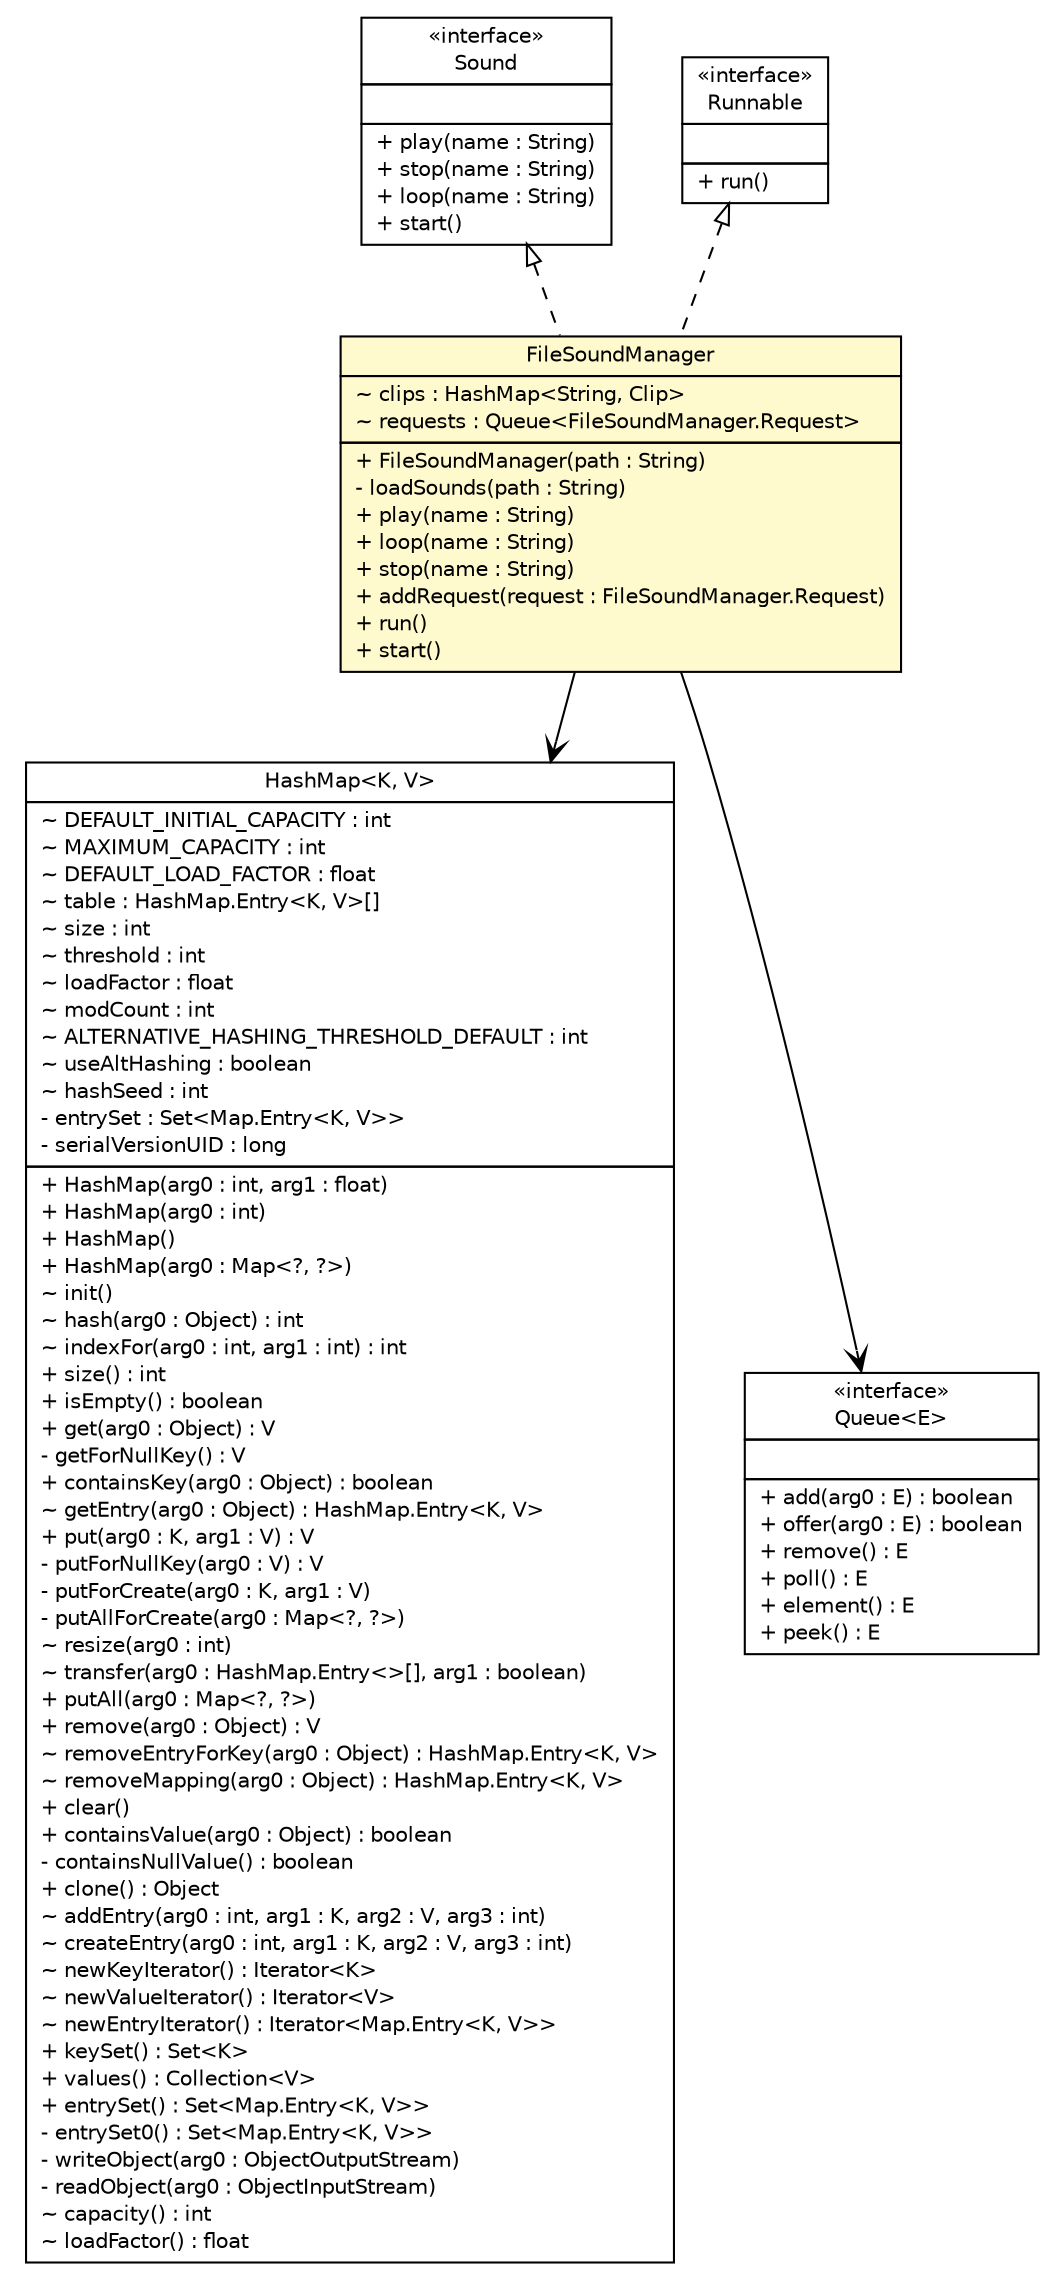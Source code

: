 #!/usr/local/bin/dot
#
# Class diagram 
# Generated by UMLGraph version R5_6 (http://www.umlgraph.org/)
#

digraph G {
	edge [fontname="Helvetica",fontsize=10,labelfontname="Helvetica",labelfontsize=10];
	node [fontname="Helvetica",fontsize=10,shape=plaintext];
	nodesep=0.25;
	ranksep=0.5;
	// main.Sound
	c8826 [label=<<table title="main.Sound" border="0" cellborder="1" cellspacing="0" cellpadding="2" port="p" href="./Sound.html">
		<tr><td><table border="0" cellspacing="0" cellpadding="1">
<tr><td align="center" balign="center"> &#171;interface&#187; </td></tr>
<tr><td align="center" balign="center"> Sound </td></tr>
		</table></td></tr>
		<tr><td><table border="0" cellspacing="0" cellpadding="1">
<tr><td align="left" balign="left">  </td></tr>
		</table></td></tr>
		<tr><td><table border="0" cellspacing="0" cellpadding="1">
<tr><td align="left" balign="left"> + play(name : String) </td></tr>
<tr><td align="left" balign="left"> + stop(name : String) </td></tr>
<tr><td align="left" balign="left"> + loop(name : String) </td></tr>
<tr><td align="left" balign="left"> + start() </td></tr>
		</table></td></tr>
		</table>>, URL="./Sound.html", fontname="Helvetica", fontcolor="black", fontsize=10.0];
	// main.FileSoundManager
	c8835 [label=<<table title="main.FileSoundManager" border="0" cellborder="1" cellspacing="0" cellpadding="2" port="p" bgcolor="lemonChiffon" href="./FileSoundManager.html">
		<tr><td><table border="0" cellspacing="0" cellpadding="1">
<tr><td align="center" balign="center"> FileSoundManager </td></tr>
		</table></td></tr>
		<tr><td><table border="0" cellspacing="0" cellpadding="1">
<tr><td align="left" balign="left"> ~ clips : HashMap&lt;String, Clip&gt; </td></tr>
<tr><td align="left" balign="left"> ~ requests : Queue&lt;FileSoundManager.Request&gt; </td></tr>
		</table></td></tr>
		<tr><td><table border="0" cellspacing="0" cellpadding="1">
<tr><td align="left" balign="left"> + FileSoundManager(path : String) </td></tr>
<tr><td align="left" balign="left"> - loadSounds(path : String) </td></tr>
<tr><td align="left" balign="left"> + play(name : String) </td></tr>
<tr><td align="left" balign="left"> + loop(name : String) </td></tr>
<tr><td align="left" balign="left"> + stop(name : String) </td></tr>
<tr><td align="left" balign="left"> + addRequest(request : FileSoundManager.Request) </td></tr>
<tr><td align="left" balign="left"> + run() </td></tr>
<tr><td align="left" balign="left"> + start() </td></tr>
		</table></td></tr>
		</table>>, URL="./FileSoundManager.html", fontname="Helvetica", fontcolor="black", fontsize=10.0];
	//main.FileSoundManager implements java.lang.Runnable
	c8950:p -> c8835:p [dir=back,arrowtail=empty,style=dashed];
	//main.FileSoundManager implements main.Sound
	c8826:p -> c8835:p [dir=back,arrowtail=empty,style=dashed];
	// main.FileSoundManager NAVASSOC java.util.HashMap<K, V>
	c8835:p -> c8953:p [taillabel="", label="", headlabel="", fontname="Helvetica", fontcolor="black", fontsize=10.0, color="black", arrowhead=open];
	// main.FileSoundManager NAVASSOC java.util.Queue<E>
	c8835:p -> c8954:p [taillabel="", label="", headlabel="", fontname="Helvetica", fontcolor="black", fontsize=10.0, color="black", arrowhead=open];
	// java.lang.Runnable
	c8950 [label=<<table title="java.lang.Runnable" border="0" cellborder="1" cellspacing="0" cellpadding="2" port="p" href="http://java.sun.com/j2se/1.4.2/docs/api/java/lang/Runnable.html">
		<tr><td><table border="0" cellspacing="0" cellpadding="1">
<tr><td align="center" balign="center"> &#171;interface&#187; </td></tr>
<tr><td align="center" balign="center"> Runnable </td></tr>
		</table></td></tr>
		<tr><td><table border="0" cellspacing="0" cellpadding="1">
<tr><td align="left" balign="left">  </td></tr>
		</table></td></tr>
		<tr><td><table border="0" cellspacing="0" cellpadding="1">
<tr><td align="left" balign="left"> + run() </td></tr>
		</table></td></tr>
		</table>>, URL="http://java.sun.com/j2se/1.4.2/docs/api/java/lang/Runnable.html", fontname="Helvetica", fontcolor="black", fontsize=10.0];
	// java.util.HashMap<K, V>
	c8953 [label=<<table title="java.util.HashMap" border="0" cellborder="1" cellspacing="0" cellpadding="2" port="p" href="http://java.sun.com/j2se/1.4.2/docs/api/java/util/HashMap.html">
		<tr><td><table border="0" cellspacing="0" cellpadding="1">
<tr><td align="center" balign="center"> HashMap&lt;K, V&gt; </td></tr>
		</table></td></tr>
		<tr><td><table border="0" cellspacing="0" cellpadding="1">
<tr><td align="left" balign="left"> ~ DEFAULT_INITIAL_CAPACITY : int </td></tr>
<tr><td align="left" balign="left"> ~ MAXIMUM_CAPACITY : int </td></tr>
<tr><td align="left" balign="left"> ~ DEFAULT_LOAD_FACTOR : float </td></tr>
<tr><td align="left" balign="left"> ~ table : HashMap.Entry&lt;K, V&gt;[] </td></tr>
<tr><td align="left" balign="left"> ~ size : int </td></tr>
<tr><td align="left" balign="left"> ~ threshold : int </td></tr>
<tr><td align="left" balign="left"> ~ loadFactor : float </td></tr>
<tr><td align="left" balign="left"> ~ modCount : int </td></tr>
<tr><td align="left" balign="left"> ~ ALTERNATIVE_HASHING_THRESHOLD_DEFAULT : int </td></tr>
<tr><td align="left" balign="left"> ~ useAltHashing : boolean </td></tr>
<tr><td align="left" balign="left"> ~ hashSeed : int </td></tr>
<tr><td align="left" balign="left"> - entrySet : Set&lt;Map.Entry&lt;K, V&gt;&gt; </td></tr>
<tr><td align="left" balign="left"> - serialVersionUID : long </td></tr>
		</table></td></tr>
		<tr><td><table border="0" cellspacing="0" cellpadding="1">
<tr><td align="left" balign="left"> + HashMap(arg0 : int, arg1 : float) </td></tr>
<tr><td align="left" balign="left"> + HashMap(arg0 : int) </td></tr>
<tr><td align="left" balign="left"> + HashMap() </td></tr>
<tr><td align="left" balign="left"> + HashMap(arg0 : Map&lt;?, ?&gt;) </td></tr>
<tr><td align="left" balign="left"> ~ init() </td></tr>
<tr><td align="left" balign="left"> ~ hash(arg0 : Object) : int </td></tr>
<tr><td align="left" balign="left"> ~ indexFor(arg0 : int, arg1 : int) : int </td></tr>
<tr><td align="left" balign="left"> + size() : int </td></tr>
<tr><td align="left" balign="left"> + isEmpty() : boolean </td></tr>
<tr><td align="left" balign="left"> + get(arg0 : Object) : V </td></tr>
<tr><td align="left" balign="left"> - getForNullKey() : V </td></tr>
<tr><td align="left" balign="left"> + containsKey(arg0 : Object) : boolean </td></tr>
<tr><td align="left" balign="left"> ~ getEntry(arg0 : Object) : HashMap.Entry&lt;K, V&gt; </td></tr>
<tr><td align="left" balign="left"> + put(arg0 : K, arg1 : V) : V </td></tr>
<tr><td align="left" balign="left"> - putForNullKey(arg0 : V) : V </td></tr>
<tr><td align="left" balign="left"> - putForCreate(arg0 : K, arg1 : V) </td></tr>
<tr><td align="left" balign="left"> - putAllForCreate(arg0 : Map&lt;?, ?&gt;) </td></tr>
<tr><td align="left" balign="left"> ~ resize(arg0 : int) </td></tr>
<tr><td align="left" balign="left"> ~ transfer(arg0 : HashMap.Entry&lt;&gt;[], arg1 : boolean) </td></tr>
<tr><td align="left" balign="left"> + putAll(arg0 : Map&lt;?, ?&gt;) </td></tr>
<tr><td align="left" balign="left"> + remove(arg0 : Object) : V </td></tr>
<tr><td align="left" balign="left"> ~ removeEntryForKey(arg0 : Object) : HashMap.Entry&lt;K, V&gt; </td></tr>
<tr><td align="left" balign="left"> ~ removeMapping(arg0 : Object) : HashMap.Entry&lt;K, V&gt; </td></tr>
<tr><td align="left" balign="left"> + clear() </td></tr>
<tr><td align="left" balign="left"> + containsValue(arg0 : Object) : boolean </td></tr>
<tr><td align="left" balign="left"> - containsNullValue() : boolean </td></tr>
<tr><td align="left" balign="left"> + clone() : Object </td></tr>
<tr><td align="left" balign="left"> ~ addEntry(arg0 : int, arg1 : K, arg2 : V, arg3 : int) </td></tr>
<tr><td align="left" balign="left"> ~ createEntry(arg0 : int, arg1 : K, arg2 : V, arg3 : int) </td></tr>
<tr><td align="left" balign="left"> ~ newKeyIterator() : Iterator&lt;K&gt; </td></tr>
<tr><td align="left" balign="left"> ~ newValueIterator() : Iterator&lt;V&gt; </td></tr>
<tr><td align="left" balign="left"> ~ newEntryIterator() : Iterator&lt;Map.Entry&lt;K, V&gt;&gt; </td></tr>
<tr><td align="left" balign="left"> + keySet() : Set&lt;K&gt; </td></tr>
<tr><td align="left" balign="left"> + values() : Collection&lt;V&gt; </td></tr>
<tr><td align="left" balign="left"> + entrySet() : Set&lt;Map.Entry&lt;K, V&gt;&gt; </td></tr>
<tr><td align="left" balign="left"> - entrySet0() : Set&lt;Map.Entry&lt;K, V&gt;&gt; </td></tr>
<tr><td align="left" balign="left"> - writeObject(arg0 : ObjectOutputStream) </td></tr>
<tr><td align="left" balign="left"> - readObject(arg0 : ObjectInputStream) </td></tr>
<tr><td align="left" balign="left"> ~ capacity() : int </td></tr>
<tr><td align="left" balign="left"> ~ loadFactor() : float </td></tr>
		</table></td></tr>
		</table>>, URL="http://java.sun.com/j2se/1.4.2/docs/api/java/util/HashMap.html", fontname="Helvetica", fontcolor="black", fontsize=10.0];
	// java.util.Queue<E>
	c8954 [label=<<table title="java.util.Queue" border="0" cellborder="1" cellspacing="0" cellpadding="2" port="p" href="http://java.sun.com/j2se/1.4.2/docs/api/java/util/Queue.html">
		<tr><td><table border="0" cellspacing="0" cellpadding="1">
<tr><td align="center" balign="center"> &#171;interface&#187; </td></tr>
<tr><td align="center" balign="center"> Queue&lt;E&gt; </td></tr>
		</table></td></tr>
		<tr><td><table border="0" cellspacing="0" cellpadding="1">
<tr><td align="left" balign="left">  </td></tr>
		</table></td></tr>
		<tr><td><table border="0" cellspacing="0" cellpadding="1">
<tr><td align="left" balign="left"> + add(arg0 : E) : boolean </td></tr>
<tr><td align="left" balign="left"> + offer(arg0 : E) : boolean </td></tr>
<tr><td align="left" balign="left"> + remove() : E </td></tr>
<tr><td align="left" balign="left"> + poll() : E </td></tr>
<tr><td align="left" balign="left"> + element() : E </td></tr>
<tr><td align="left" balign="left"> + peek() : E </td></tr>
		</table></td></tr>
		</table>>, URL="http://java.sun.com/j2se/1.4.2/docs/api/java/util/Queue.html", fontname="Helvetica", fontcolor="black", fontsize=10.0];
}

